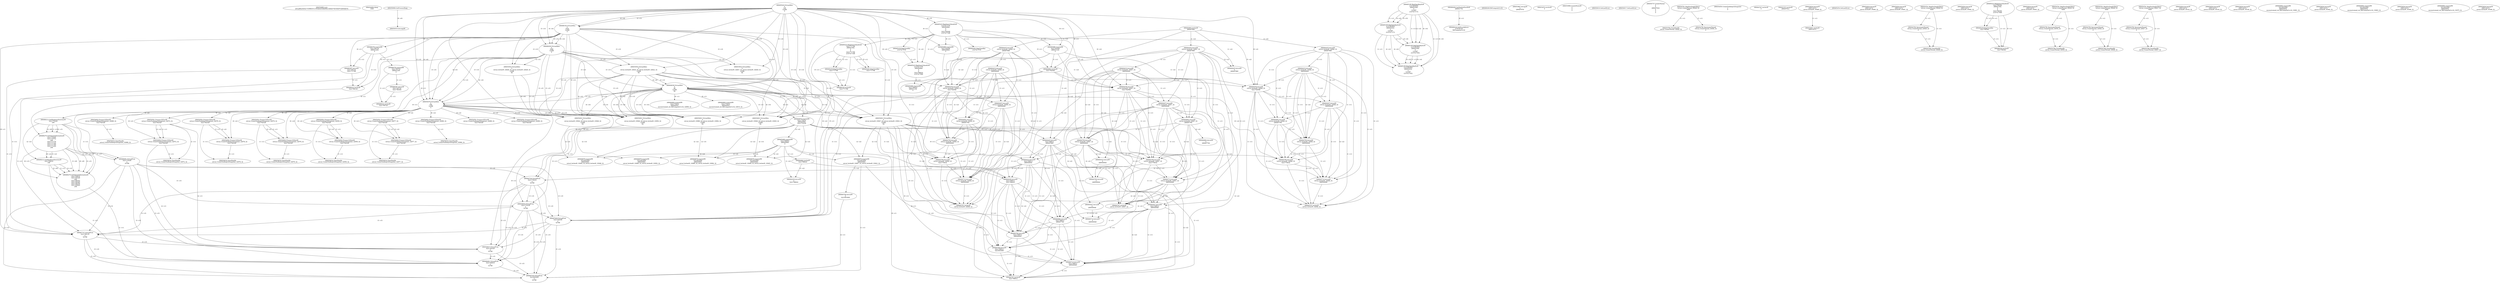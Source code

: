 // Global SCDG with merge call
digraph {
	0 [label="268454688.main
263adf82e9e0ec7e596fc01cc304db4d3dbbf0bccbfdd27d434f2972b904847b"]
	1 [label="268454699.Sleep
1000"]
	2 [label="268450908.GetProcessHeap
"]
	3 [label="268465424.VirtualAlloc
0
128
12288
4"]
	4 [label="268465190.RegOpenKeyExW
2147483650
268501000
0
131097
2147417172"]
	5 [label="268465223.RegQueryValueExW
2147417376
268500984
0
0
3221762048
2147417188"]
	3 -> 5 [label="(0-->5)"]
	6 [label="268465239.RegCloseKey
2147417376"]
	5 -> 6 [label="(1-->1)"]
	7 [label="268465489.wsprintfW
3221762048
268501104
0"]
	3 -> 7 [label="(0-->1)"]
	5 -> 7 [label="(5-->1)"]
	8 [label="268466183.VirtualAlloc
0
1024
12288
4"]
	3 -> 8 [label="(3-->3)"]
	3 -> 8 [label="(4-->4)"]
	9 [label="268466202.VirtualAlloc
0
3596
12288
4"]
	3 -> 9 [label="(3-->3)"]
	8 -> 9 [label="(3-->3)"]
	3 -> 9 [label="(4-->4)"]
	8 -> 9 [label="(4-->4)"]
	10 [label="268466212.GetWindowsDirectoryW
3221770240
256"]
	9 -> 10 [label="(0-->1)"]
	11 [label="268466270.GetVolumeInformationW
3221770240
3221770752
256
3221771776
3221771784
3221771780
3221771264
256"]
	9 -> 11 [label="(0-->1)"]
	10 -> 11 [label="(1-->1)"]
	10 -> 11 [label="(2-->3)"]
	10 -> 11 [label="(2-->8)"]
	12 [label="268465190.RegOpenKeyExW
2147483650
268501632
0
131097
2147417172"]
	4 -> 12 [label="(1-->1)"]
	4 -> 12 [label="(4-->4)"]
	4 -> 12 [label="(5-->5)"]
	13 [label="268466376.wsprintfW
3221766144
268501204
0"]
	8 -> 13 [label="(0-->1)"]
	14 [label="268466397.lstrcatW
3221766144
3221771788"]
	8 -> 14 [label="(0-->1)"]
	13 -> 14 [label="(1-->1)"]
	15 [label="268466409.GetModuleHandleW
268501752"]
	16 [label="268466416.GetProcAddress
270536744
RtlComputeCrc32"]
	15 -> 16 [label="(0-->1)"]
	17 [label="268466432.lstrlenW
3221766144"]
	8 -> 17 [label="(0-->1)"]
	13 -> 17 [label="(1-->1)"]
	14 -> 17 [label="(1-->1)"]
	18 [label="268466449.RtlComputeCrc32
"]
	19 [label="268466481.VirtualFree
3221770240
0
32768"]
	9 -> 19 [label="(0-->1)"]
	10 -> 19 [label="(1-->1)"]
	11 -> 19 [label="(1-->1)"]
	20 [label="268464882.lstrlenW
3221762048"]
	3 -> 20 [label="(0-->1)"]
	5 -> 20 [label="(5-->1)"]
	7 -> 20 [label="(1-->1)"]
	21 [label="268464893.lstrlenW
268497860"]
	22 [label="268453932.VirtualAlloc
0
retval_lstrlenW_32824_32_retval_lstrlenW_32822_32
12288
64"]
	3 -> 22 [label="(3-->3)"]
	8 -> 22 [label="(3-->3)"]
	9 -> 22 [label="(3-->3)"]
	23 [label="268453967.lstrcpyW
0
268497976"]
	24 [label="268453974.lstrlenW
0"]
	25 [label="268464425.lstrcatW
retval_lstrlenW_32847_32
268497860"]
	21 -> 25 [label="(1-->2)"]
	26 [label="268464433.lstrcatW
retval_lstrlenW_32847_32
268500944"]
	25 -> 26 [label="(1-->1)"]
	27 [label="268464439.lstrcatW
retval_lstrlenW_32847_32
3221762048"]
	25 -> 27 [label="(1-->1)"]
	26 -> 27 [label="(1-->1)"]
	3 -> 27 [label="(0-->2)"]
	5 -> 27 [label="(5-->2)"]
	7 -> 27 [label="(1-->2)"]
	20 -> 27 [label="(1-->2)"]
	28 [label="268464447.lstrcatW
retval_lstrlenW_32847_32
268500948"]
	25 -> 28 [label="(1-->1)"]
	26 -> 28 [label="(1-->1)"]
	27 -> 28 [label="(1-->1)"]
	29 [label="268464636.VirtualAlloc
0
66
12288
64"]
	3 -> 29 [label="(3-->3)"]
	8 -> 29 [label="(3-->3)"]
	9 -> 29 [label="(3-->3)"]
	22 -> 29 [label="(3-->3)"]
	22 -> 29 [label="(4-->4)"]
	30 [label="268464679.wsprintfW
3221778432
268500964
3221774336"]
	29 -> 30 [label="(0-->1)"]
	22 -> 30 [label="(0-->3)"]
	31 [label="268464692.lstrcatW
retval_lstrlenW_32847_32
268497764"]
	25 -> 31 [label="(1-->1)"]
	26 -> 31 [label="(1-->1)"]
	27 -> 31 [label="(1-->1)"]
	28 -> 31 [label="(1-->1)"]
	32 [label="268464700.lstrcatW
retval_lstrlenW_32847_32
268500944"]
	25 -> 32 [label="(1-->1)"]
	26 -> 32 [label="(1-->1)"]
	27 -> 32 [label="(1-->1)"]
	28 -> 32 [label="(1-->1)"]
	31 -> 32 [label="(1-->1)"]
	26 -> 32 [label="(2-->2)"]
	33 [label="268464706.lstrcatW
retval_lstrlenW_32847_32
3221778432"]
	25 -> 33 [label="(1-->1)"]
	26 -> 33 [label="(1-->1)"]
	27 -> 33 [label="(1-->1)"]
	28 -> 33 [label="(1-->1)"]
	31 -> 33 [label="(1-->1)"]
	32 -> 33 [label="(1-->1)"]
	29 -> 33 [label="(0-->2)"]
	30 -> 33 [label="(1-->2)"]
	34 [label="268464714.lstrcatW
retval_lstrlenW_32847_32
268500948"]
	25 -> 34 [label="(1-->1)"]
	26 -> 34 [label="(1-->1)"]
	27 -> 34 [label="(1-->1)"]
	28 -> 34 [label="(1-->1)"]
	31 -> 34 [label="(1-->1)"]
	32 -> 34 [label="(1-->1)"]
	33 -> 34 [label="(1-->1)"]
	28 -> 34 [label="(2-->2)"]
	35 [label="268464726.VirtualFree
3221778432
0
32768"]
	29 -> 35 [label="(0-->1)"]
	30 -> 35 [label="(1-->1)"]
	33 -> 35 [label="(2-->1)"]
	19 -> 35 [label="(3-->3)"]
	36 [label="268464767.lstrlenW
retval_lstrlenW_32847_32"]
	25 -> 36 [label="(1-->1)"]
	26 -> 36 [label="(1-->1)"]
	27 -> 36 [label="(1-->1)"]
	28 -> 36 [label="(1-->1)"]
	31 -> 36 [label="(1-->1)"]
	32 -> 36 [label="(1-->1)"]
	33 -> 36 [label="(1-->1)"]
	34 -> 36 [label="(1-->1)"]
	37 [label="268453998.CreateMutexW
0
0
0"]
	38 [label="268454010.GetLastError
"]
	39 [label="268454017.GetLastError
"]
	40 [label="268454043.VirtualFree
3221774336
0
32768"]
	22 -> 40 [label="(0-->1)"]
	30 -> 40 [label="(3-->1)"]
	19 -> 40 [label="(3-->3)"]
	35 -> 40 [label="(3-->3)"]
	41 [label="268467629.VirtualFree
3221762048
0
32768"]
	3 -> 41 [label="(0-->1)"]
	5 -> 41 [label="(5-->1)"]
	7 -> 41 [label="(1-->1)"]
	20 -> 41 [label="(1-->1)"]
	27 -> 41 [label="(2-->1)"]
	19 -> 41 [label="(3-->3)"]
	35 -> 41 [label="(3-->3)"]
	40 -> 41 [label="(3-->3)"]
	42 [label="268467737.VirtualFree
3221766144
0
32768"]
	8 -> 42 [label="(0-->1)"]
	13 -> 42 [label="(1-->1)"]
	14 -> 42 [label="(1-->1)"]
	17 -> 42 [label="(1-->1)"]
	19 -> 42 [label="(3-->3)"]
	35 -> 42 [label="(3-->3)"]
	40 -> 42 [label="(3-->3)"]
	41 -> 42 [label="(3-->3)"]
	43 [label="268454737.CreateThread
0
0
268447024
0
0
0"]
	44 [label="268454761.WaitForSingleObject
retval_CreateThread_32926_32
5000"]
	45 [label="268454790.CloseHandle
retval_CreateThread_32926_32"]
	44 -> 45 [label="(1-->1)"]
	46 [label="268454450.CreateToolhelp32Snapshot
2
0"]
	47 [label="268454476.VirtualAlloc
0
556
12288
4"]
	3 -> 47 [label="(3-->3)"]
	8 -> 47 [label="(3-->3)"]
	9 -> 47 [label="(3-->3)"]
	22 -> 47 [label="(3-->3)"]
	29 -> 47 [label="(3-->3)"]
	3 -> 47 [label="(4-->4)"]
	8 -> 47 [label="(4-->4)"]
	9 -> 47 [label="(4-->4)"]
	48 [label="268454501.Process32FirstW
retval_CreateToolhelp32Snapshot_32972_32
3221782528"]
	47 -> 48 [label="(0-->2)"]
	49 [label="268454533.lstrcmpiW
"]
	2 -> 49 [label="(0-->0)"]
	50 [label="268454602.Process32NextW
retval_CreateToolhelp32Snapshot_32972_32
3221782528"]
	48 -> 50 [label="(1-->1)"]
	47 -> 50 [label="(0-->2)"]
	48 -> 50 [label="(2-->2)"]
	51 [label="268454627.VirtualFree
3221782528
0
32768"]
	47 -> 51 [label="(0-->1)"]
	48 -> 51 [label="(2-->1)"]
	50 -> 51 [label="(2-->1)"]
	19 -> 51 [label="(3-->3)"]
	35 -> 51 [label="(3-->3)"]
	40 -> 51 [label="(3-->3)"]
	41 -> 51 [label="(3-->3)"]
	42 -> 51 [label="(3-->3)"]
	52 [label="268454634.CloseHandle
retval_CreateToolhelp32Snapshot_32972_32"]
	48 -> 52 [label="(1-->1)"]
	50 -> 52 [label="(1-->1)"]
	53 [label="268465190.RegOpenKeyExW
2147483650
268501000
0
131097
2147417052"]
	4 -> 53 [label="(1-->1)"]
	12 -> 53 [label="(1-->1)"]
	4 -> 53 [label="(2-->2)"]
	4 -> 53 [label="(4-->4)"]
	12 -> 53 [label="(4-->4)"]
	54 [label="268465489.wsprintfW
3221786624
268500964
0"]
	30 -> 54 [label="(2-->2)"]
	55 [label="268466212.GetWindowsDirectoryW
3221794816
256"]
	10 -> 55 [label="(2-->2)"]
	11 -> 55 [label="(3-->2)"]
	11 -> 55 [label="(8-->2)"]
	56 [label="268466270.GetVolumeInformationW
3221794816
3221795328
256
3221796352
3221796360
3221796356
3221795840
256"]
	55 -> 56 [label="(1-->1)"]
	10 -> 56 [label="(2-->3)"]
	11 -> 56 [label="(3-->3)"]
	11 -> 56 [label="(8-->3)"]
	55 -> 56 [label="(2-->3)"]
	10 -> 56 [label="(2-->8)"]
	11 -> 56 [label="(3-->8)"]
	11 -> 56 [label="(8-->8)"]
	55 -> 56 [label="(2-->8)"]
	57 [label="268465190.RegOpenKeyExW
2147483650
268501632
0
131097
2147417052"]
	4 -> 57 [label="(1-->1)"]
	12 -> 57 [label="(1-->1)"]
	53 -> 57 [label="(1-->1)"]
	12 -> 57 [label="(2-->2)"]
	4 -> 57 [label="(4-->4)"]
	12 -> 57 [label="(4-->4)"]
	53 -> 57 [label="(4-->4)"]
	53 -> 57 [label="(5-->5)"]
	58 [label="268466376.wsprintfW
3221790720
268501204
0"]
	13 -> 58 [label="(2-->2)"]
	59 [label="268466397.lstrcatW
3221790720
3221796364"]
	58 -> 59 [label="(1-->1)"]
	60 [label="268466432.lstrlenW
3221790720"]
	58 -> 60 [label="(1-->1)"]
	59 -> 60 [label="(1-->1)"]
	61 [label="268466481.VirtualFree
3221794816
0
32768"]
	55 -> 61 [label="(1-->1)"]
	56 -> 61 [label="(1-->1)"]
	19 -> 61 [label="(3-->3)"]
	35 -> 61 [label="(3-->3)"]
	40 -> 61 [label="(3-->3)"]
	41 -> 61 [label="(3-->3)"]
	42 -> 61 [label="(3-->3)"]
	51 -> 61 [label="(3-->3)"]
	62 [label="268464882.lstrlenW
3221786624"]
	54 -> 62 [label="(1-->1)"]
	63 [label="268452641.VirtualAlloc
0
retval_lstrlenW_33947_32_retval_lstrlenW_33943_32
12288
64"]
	3 -> 63 [label="(3-->3)"]
	8 -> 63 [label="(3-->3)"]
	9 -> 63 [label="(3-->3)"]
	22 -> 63 [label="(3-->3)"]
	29 -> 63 [label="(3-->3)"]
	47 -> 63 [label="(3-->3)"]
	22 -> 63 [label="(4-->4)"]
	29 -> 63 [label="(4-->4)"]
	64 [label="268464425.lstrcatW
0
268497860"]
	21 -> 64 [label="(1-->2)"]
	25 -> 64 [label="(2-->2)"]
	65 [label="268464433.lstrcatW
0
268500944"]
	26 -> 65 [label="(2-->2)"]
	32 -> 65 [label="(2-->2)"]
	66 [label="268464439.lstrcatW
0
3221786624"]
	54 -> 66 [label="(1-->2)"]
	62 -> 66 [label="(1-->2)"]
	67 [label="268464447.lstrcatW
0
268500948"]
	28 -> 67 [label="(2-->2)"]
	34 -> 67 [label="(2-->2)"]
	68 [label="268464679.wsprintfW
3221803008
268500964
retval_lstrlenW_33947_32_retval_lstrlenW_33943_32"]
	30 -> 68 [label="(2-->2)"]
	54 -> 68 [label="(2-->2)"]
	63 -> 68 [label="(2-->3)"]
	69 [label="268464692.lstrcatW
0
268497764"]
	31 -> 69 [label="(2-->2)"]
	70 [label="268464700.lstrcatW
0
268500944"]
	26 -> 70 [label="(2-->2)"]
	32 -> 70 [label="(2-->2)"]
	65 -> 70 [label="(2-->2)"]
	71 [label="268464706.lstrcatW
0
3221803008"]
	68 -> 71 [label="(1-->2)"]
	72 [label="268464714.lstrcatW
0
268500948"]
	28 -> 72 [label="(2-->2)"]
	34 -> 72 [label="(2-->2)"]
	67 -> 72 [label="(2-->2)"]
	73 [label="268464726.VirtualFree
3221803008
0
32768"]
	68 -> 73 [label="(1-->1)"]
	71 -> 73 [label="(2-->1)"]
	19 -> 73 [label="(3-->3)"]
	35 -> 73 [label="(3-->3)"]
	40 -> 73 [label="(3-->3)"]
	41 -> 73 [label="(3-->3)"]
	42 -> 73 [label="(3-->3)"]
	51 -> 73 [label="(3-->3)"]
	61 -> 73 [label="(3-->3)"]
	74 [label="268464767.lstrlenW
0"]
	75 [label="268452707.lstrlenW
268497912"]
	76 [label="268452834.lstrcpyW
268510272
retval_lstrlenW_35489_32"]
	77 [label="268452841.lstrlenW
268510272"]
	76 -> 77 [label="(1-->1)"]
	78 [label="268465223.RegQueryValueExW
3221771788
268501592
0
0
3221771788
2147417188"]
	5 -> 78 [label="(6-->6)"]
	79 [label="268465254.GetLastError
"]
	80 [label="268465263.RegCloseKey
3221771788"]
	78 -> 80 [label="(1-->1)"]
	78 -> 80 [label="(5-->1)"]
	81 [label="268453932.VirtualAlloc
0
retval_lstrlenW_32826_32_retval_lstrlenW_32828_32
12288
64"]
	3 -> 81 [label="(3-->3)"]
	8 -> 81 [label="(3-->3)"]
	9 -> 81 [label="(3-->3)"]
	82 [label="268464425.lstrcatW
retval_lstrlenW_32848_32
268497860"]
	21 -> 82 [label="(1-->2)"]
	83 [label="268464433.lstrcatW
retval_lstrlenW_32848_32
268500944"]
	82 -> 83 [label="(1-->1)"]
	84 [label="268464439.lstrcatW
retval_lstrlenW_32848_32
3221762048"]
	82 -> 84 [label="(1-->1)"]
	83 -> 84 [label="(1-->1)"]
	3 -> 84 [label="(0-->2)"]
	5 -> 84 [label="(5-->2)"]
	7 -> 84 [label="(1-->2)"]
	20 -> 84 [label="(1-->2)"]
	85 [label="268464447.lstrcatW
retval_lstrlenW_32848_32
268500948"]
	82 -> 85 [label="(1-->1)"]
	83 -> 85 [label="(1-->1)"]
	84 -> 85 [label="(1-->1)"]
	86 [label="268464692.lstrcatW
retval_lstrlenW_32848_32
268497764"]
	82 -> 86 [label="(1-->1)"]
	83 -> 86 [label="(1-->1)"]
	84 -> 86 [label="(1-->1)"]
	85 -> 86 [label="(1-->1)"]
	87 [label="268464700.lstrcatW
retval_lstrlenW_32848_32
268500944"]
	82 -> 87 [label="(1-->1)"]
	83 -> 87 [label="(1-->1)"]
	84 -> 87 [label="(1-->1)"]
	85 -> 87 [label="(1-->1)"]
	86 -> 87 [label="(1-->1)"]
	83 -> 87 [label="(2-->2)"]
	88 [label="268464706.lstrcatW
retval_lstrlenW_32848_32
3221778432"]
	82 -> 88 [label="(1-->1)"]
	83 -> 88 [label="(1-->1)"]
	84 -> 88 [label="(1-->1)"]
	85 -> 88 [label="(1-->1)"]
	86 -> 88 [label="(1-->1)"]
	87 -> 88 [label="(1-->1)"]
	29 -> 88 [label="(0-->2)"]
	30 -> 88 [label="(1-->2)"]
	89 [label="268464714.lstrcatW
retval_lstrlenW_32848_32
268500948"]
	82 -> 89 [label="(1-->1)"]
	83 -> 89 [label="(1-->1)"]
	84 -> 89 [label="(1-->1)"]
	85 -> 89 [label="(1-->1)"]
	86 -> 89 [label="(1-->1)"]
	87 -> 89 [label="(1-->1)"]
	88 -> 89 [label="(1-->1)"]
	85 -> 89 [label="(2-->2)"]
	90 [label="268464767.lstrlenW
retval_lstrlenW_32848_32"]
	82 -> 90 [label="(1-->1)"]
	83 -> 90 [label="(1-->1)"]
	84 -> 90 [label="(1-->1)"]
	85 -> 90 [label="(1-->1)"]
	86 -> 90 [label="(1-->1)"]
	87 -> 90 [label="(1-->1)"]
	88 -> 90 [label="(1-->1)"]
	89 -> 90 [label="(1-->1)"]
	91 [label="268454501.Process32FirstW
retval_CreateToolhelp32Snapshot_32959_32
3221782528"]
	47 -> 91 [label="(0-->2)"]
	92 [label="268454602.Process32NextW
retval_CreateToolhelp32Snapshot_32959_32
3221782528"]
	91 -> 92 [label="(1-->1)"]
	47 -> 92 [label="(0-->2)"]
	91 -> 92 [label="(2-->2)"]
	93 [label="268454634.CloseHandle
retval_CreateToolhelp32Snapshot_32959_32"]
	91 -> 93 [label="(1-->1)"]
	92 -> 93 [label="(1-->1)"]
	94 [label="268452641.VirtualAlloc
0
retval_lstrlenW_33944_32_retval_lstrlenW_33948_32
12288
64"]
	3 -> 94 [label="(3-->3)"]
	8 -> 94 [label="(3-->3)"]
	9 -> 94 [label="(3-->3)"]
	29 -> 94 [label="(3-->3)"]
	47 -> 94 [label="(3-->3)"]
	81 -> 94 [label="(3-->3)"]
	29 -> 94 [label="(4-->4)"]
	81 -> 94 [label="(4-->4)"]
	95 [label="268464679.wsprintfW
3221803008
268500964
retval_lstrlenW_33944_32_retval_lstrlenW_33948_32"]
	30 -> 95 [label="(2-->2)"]
	54 -> 95 [label="(2-->2)"]
	94 -> 95 [label="(2-->3)"]
	96 [label="268452834.lstrcpyW
268510272
retval_lstrlenW_35490_32"]
	97 [label="268454780.TerminateThread
retval_CreateThread_32926_32
0"]
	44 -> 97 [label="(1-->1)"]
	98 [label="268454501.Process32FirstW
retval_CreateToolhelp32Snapshot_32977_32
3221782528"]
	47 -> 98 [label="(0-->2)"]
	99 [label="268454602.Process32NextW
retval_CreateToolhelp32Snapshot_32977_32
3221782528"]
	98 -> 99 [label="(1-->1)"]
	47 -> 99 [label="(0-->2)"]
	98 -> 99 [label="(2-->2)"]
	100 [label="268454634.CloseHandle
retval_CreateToolhelp32Snapshot_32977_32"]
	98 -> 100 [label="(1-->1)"]
	99 -> 100 [label="(1-->1)"]
	101 [label="268452641.VirtualAlloc
0
retval_lstrlenW_33949_32_retval_lstrlenW_33945_32
12288
64"]
	3 -> 101 [label="(3-->3)"]
	8 -> 101 [label="(3-->3)"]
	9 -> 101 [label="(3-->3)"]
	22 -> 101 [label="(3-->3)"]
	29 -> 101 [label="(3-->3)"]
	47 -> 101 [label="(3-->3)"]
	22 -> 101 [label="(4-->4)"]
	29 -> 101 [label="(4-->4)"]
	102 [label="268464679.wsprintfW
3221803008
268500964
retval_lstrlenW_33949_32_retval_lstrlenW_33945_32"]
	30 -> 102 [label="(2-->2)"]
	54 -> 102 [label="(2-->2)"]
	101 -> 102 [label="(2-->3)"]
	103 [label="268452834.lstrcpyW
268510272
retval_lstrlenW_35491_32"]
	104 [label="268464662.wsprintfW
3221778432
268500952
unconstrained_ret_RtlComputeCrc32_32806_32"]
	29 -> 104 [label="(0-->1)"]
	105 [label="268454761.WaitForSingleObject
retval_CreateThread_32929_32
5000"]
	106 [label="268454780.TerminateThread
retval_CreateThread_32929_32
0"]
	105 -> 106 [label="(1-->1)"]
	107 [label="268454790.CloseHandle
retval_CreateThread_32929_32"]
	105 -> 107 [label="(1-->1)"]
	106 -> 107 [label="(1-->1)"]
	108 [label="268454501.Process32FirstW
retval_CreateToolhelp32Snapshot_32978_32
3221782528"]
	47 -> 108 [label="(0-->2)"]
	109 [label="268454602.Process32NextW
retval_CreateToolhelp32Snapshot_32978_32
3221782528"]
	108 -> 109 [label="(1-->1)"]
	47 -> 109 [label="(0-->2)"]
	108 -> 109 [label="(2-->2)"]
	110 [label="268454634.CloseHandle
retval_CreateToolhelp32Snapshot_32978_32"]
	108 -> 110 [label="(1-->1)"]
	109 -> 110 [label="(1-->1)"]
	111 [label="268452641.VirtualAlloc
0
retval_lstrlenW_33946_32_retval_lstrlenW_33950_32
12288
64"]
	3 -> 111 [label="(3-->3)"]
	8 -> 111 [label="(3-->3)"]
	9 -> 111 [label="(3-->3)"]
	22 -> 111 [label="(3-->3)"]
	29 -> 111 [label="(3-->3)"]
	47 -> 111 [label="(3-->3)"]
	22 -> 111 [label="(4-->4)"]
	29 -> 111 [label="(4-->4)"]
	112 [label="268464679.wsprintfW
3221803008
268500964
retval_lstrlenW_33946_32_retval_lstrlenW_33950_32"]
	54 -> 112 [label="(2-->2)"]
	111 -> 112 [label="(2-->3)"]
	113 [label="268452834.lstrcpyW
268510272
retval_lstrlenW_35492_32"]
	114 [label="268465223.RegQueryValueExW
3221796364
268501592
0
0
3221796364
2147417068"]
	115 [label="268465239.RegCloseKey
3221796364"]
	114 -> 115 [label="(1-->1)"]
	114 -> 115 [label="(5-->1)"]
	116 [label="268466320.lstrlenW
3221796364"]
	114 -> 116 [label="(1-->1)"]
	114 -> 116 [label="(5-->1)"]
	115 -> 116 [label="(1-->1)"]
	117 [label="268452641.VirtualAlloc
0
retval_lstrlenW_33989_32_retval_lstrlenW_33994_32
12288
64"]
	3 -> 117 [label="(3-->3)"]
	8 -> 117 [label="(3-->3)"]
	9 -> 117 [label="(3-->3)"]
	22 -> 117 [label="(3-->3)"]
	29 -> 117 [label="(3-->3)"]
	47 -> 117 [label="(3-->3)"]
	22 -> 117 [label="(4-->4)"]
	29 -> 117 [label="(4-->4)"]
	118 [label="268464679.wsprintfW
3221803008
268500964
retval_lstrlenW_33989_32_retval_lstrlenW_33994_32"]
	30 -> 118 [label="(2-->2)"]
	54 -> 118 [label="(2-->2)"]
	117 -> 118 [label="(2-->3)"]
	119 [label="268452834.lstrcpyW
268510272
retval_lstrlenW_35493_32"]
	120 [label="268465239.RegCloseKey
3221771788"]
	78 -> 120 [label="(1-->1)"]
	78 -> 120 [label="(5-->1)"]
	121 [label="268466320.lstrlenW
3221771788"]
	78 -> 121 [label="(1-->1)"]
	78 -> 121 [label="(5-->1)"]
	120 -> 121 [label="(1-->1)"]
	122 [label="268465263.RegCloseKey
2147417376"]
	5 -> 122 [label="(1-->1)"]
	123 [label="268465489.wsprintfW
3221762048
268500964
0"]
	3 -> 123 [label="(0-->1)"]
	5 -> 123 [label="(5-->1)"]
	124 [label="268464662.wsprintfW
3221778432
268500952
unconstrained_ret_RtlComputeCrc32_32814_32"]
	29 -> 124 [label="(0-->1)"]
	125 [label="268454761.WaitForSingleObject
retval_CreateThread_32930_32
5000"]
	126 [label="268454780.TerminateThread
retval_CreateThread_32930_32
0"]
	125 -> 126 [label="(1-->1)"]
	127 [label="268454790.CloseHandle
retval_CreateThread_32930_32"]
	125 -> 127 [label="(1-->1)"]
	126 -> 127 [label="(1-->1)"]
	128 [label="268454501.Process32FirstW
retval_CreateToolhelp32Snapshot_32979_32
3221782528"]
	47 -> 128 [label="(0-->2)"]
	129 [label="268454602.Process32NextW
retval_CreateToolhelp32Snapshot_32979_32
3221782528"]
	128 -> 129 [label="(1-->1)"]
	47 -> 129 [label="(0-->2)"]
	128 -> 129 [label="(2-->2)"]
	130 [label="268454634.CloseHandle
retval_CreateToolhelp32Snapshot_32979_32"]
	128 -> 130 [label="(1-->1)"]
	129 -> 130 [label="(1-->1)"]
	131 [label="268453932.VirtualAlloc
0
retval_lstrlenW_32827_32_retval_lstrlenW_32829_32
12288
64"]
	3 -> 131 [label="(3-->3)"]
	8 -> 131 [label="(3-->3)"]
	9 -> 131 [label="(3-->3)"]
	132 [label="268464425.lstrcatW
retval_lstrlenW_32849_32
268497860"]
	21 -> 132 [label="(1-->2)"]
	133 [label="268464433.lstrcatW
retval_lstrlenW_32849_32
268500944"]
	132 -> 133 [label="(1-->1)"]
	134 [label="268464439.lstrcatW
retval_lstrlenW_32849_32
3221762048"]
	132 -> 134 [label="(1-->1)"]
	133 -> 134 [label="(1-->1)"]
	3 -> 134 [label="(0-->2)"]
	5 -> 134 [label="(5-->2)"]
	20 -> 134 [label="(1-->2)"]
	123 -> 134 [label="(1-->2)"]
	135 [label="268464447.lstrcatW
retval_lstrlenW_32849_32
268500948"]
	132 -> 135 [label="(1-->1)"]
	133 -> 135 [label="(1-->1)"]
	134 -> 135 [label="(1-->1)"]
	136 [label="268464692.lstrcatW
retval_lstrlenW_32849_32
268497764"]
	132 -> 136 [label="(1-->1)"]
	133 -> 136 [label="(1-->1)"]
	134 -> 136 [label="(1-->1)"]
	135 -> 136 [label="(1-->1)"]
	137 [label="268464700.lstrcatW
retval_lstrlenW_32849_32
268500944"]
	132 -> 137 [label="(1-->1)"]
	133 -> 137 [label="(1-->1)"]
	134 -> 137 [label="(1-->1)"]
	135 -> 137 [label="(1-->1)"]
	136 -> 137 [label="(1-->1)"]
	133 -> 137 [label="(2-->2)"]
	138 [label="268464706.lstrcatW
retval_lstrlenW_32849_32
3221778432"]
	132 -> 138 [label="(1-->1)"]
	133 -> 138 [label="(1-->1)"]
	134 -> 138 [label="(1-->1)"]
	135 -> 138 [label="(1-->1)"]
	136 -> 138 [label="(1-->1)"]
	137 -> 138 [label="(1-->1)"]
	29 -> 138 [label="(0-->2)"]
	30 -> 138 [label="(1-->2)"]
	139 [label="268464714.lstrcatW
retval_lstrlenW_32849_32
268500948"]
	132 -> 139 [label="(1-->1)"]
	133 -> 139 [label="(1-->1)"]
	134 -> 139 [label="(1-->1)"]
	135 -> 139 [label="(1-->1)"]
	136 -> 139 [label="(1-->1)"]
	137 -> 139 [label="(1-->1)"]
	138 -> 139 [label="(1-->1)"]
	135 -> 139 [label="(2-->2)"]
	140 [label="268464767.lstrlenW
retval_lstrlenW_32849_32"]
	132 -> 140 [label="(1-->1)"]
	133 -> 140 [label="(1-->1)"]
	134 -> 140 [label="(1-->1)"]
	135 -> 140 [label="(1-->1)"]
	136 -> 140 [label="(1-->1)"]
	137 -> 140 [label="(1-->1)"]
	138 -> 140 [label="(1-->1)"]
	139 -> 140 [label="(1-->1)"]
	141 [label="268454761.WaitForSingleObject
retval_CreateThread_32928_32
5000"]
	142 [label="268454780.TerminateThread
retval_CreateThread_32928_32
0"]
	141 -> 142 [label="(1-->1)"]
	143 [label="268454790.CloseHandle
retval_CreateThread_32928_32"]
	141 -> 143 [label="(1-->1)"]
	142 -> 143 [label="(1-->1)"]
	144 [label="268454602.Process32NextW
retval_CreateToolhelp32Snapshot_32989_32
3221782528"]
	47 -> 144 [label="(0-->2)"]
	145 [label="268454634.CloseHandle
retval_CreateToolhelp32Snapshot_32989_32"]
	144 -> 145 [label="(1-->1)"]
	146 [label="268454761.WaitForSingleObject
retval_CreateThread_32927_32
5000"]
	147 [label="268454780.TerminateThread
retval_CreateThread_32927_32
0"]
	146 -> 147 [label="(1-->1)"]
	148 [label="268454790.CloseHandle
retval_CreateThread_32927_32"]
	146 -> 148 [label="(1-->1)"]
	147 -> 148 [label="(1-->1)"]
	149 [label="268454602.Process32NextW
retval_CreateToolhelp32Snapshot_32990_32
3221782528"]
	47 -> 149 [label="(0-->2)"]
	150 [label="268454634.CloseHandle
retval_CreateToolhelp32Snapshot_32990_32"]
	149 -> 150 [label="(1-->1)"]
	151 [label="268465223.RegQueryValueExW
2147417376
268500984
0
0
3221786624
2147417068"]
	5 -> 151 [label="(1-->1)"]
	6 -> 151 [label="(1-->1)"]
	5 -> 151 [label="(2-->2)"]
	152 [label="268465489.wsprintfW
3221786624
268501104
0"]
	151 -> 152 [label="(5-->1)"]
	7 -> 152 [label="(2-->2)"]
	153 [label="268464425.lstrcatW
3221798912
268497860"]
	63 -> 153 [label="(0-->1)"]
	21 -> 153 [label="(1-->2)"]
	25 -> 153 [label="(2-->2)"]
	154 [label="268464433.lstrcatW
3221798912
268500944"]
	63 -> 154 [label="(0-->1)"]
	153 -> 154 [label="(1-->1)"]
	26 -> 154 [label="(2-->2)"]
	32 -> 154 [label="(2-->2)"]
	155 [label="268464439.lstrcatW
3221798912
3221786624"]
	63 -> 155 [label="(0-->1)"]
	153 -> 155 [label="(1-->1)"]
	154 -> 155 [label="(1-->1)"]
	54 -> 155 [label="(1-->2)"]
	62 -> 155 [label="(1-->2)"]
	156 [label="268464447.lstrcatW
3221798912
268500948"]
	63 -> 156 [label="(0-->1)"]
	153 -> 156 [label="(1-->1)"]
	154 -> 156 [label="(1-->1)"]
	155 -> 156 [label="(1-->1)"]
	28 -> 156 [label="(2-->2)"]
	34 -> 156 [label="(2-->2)"]
	157 [label="268464692.lstrcatW
3221798912
268497764"]
	63 -> 157 [label="(0-->1)"]
	153 -> 157 [label="(1-->1)"]
	154 -> 157 [label="(1-->1)"]
	155 -> 157 [label="(1-->1)"]
	156 -> 157 [label="(1-->1)"]
	31 -> 157 [label="(2-->2)"]
	158 [label="268464700.lstrcatW
3221798912
268500944"]
	63 -> 158 [label="(0-->1)"]
	153 -> 158 [label="(1-->1)"]
	154 -> 158 [label="(1-->1)"]
	155 -> 158 [label="(1-->1)"]
	156 -> 158 [label="(1-->1)"]
	157 -> 158 [label="(1-->1)"]
	26 -> 158 [label="(2-->2)"]
	32 -> 158 [label="(2-->2)"]
	154 -> 158 [label="(2-->2)"]
	159 [label="268464706.lstrcatW
3221798912
3221803008"]
	63 -> 159 [label="(0-->1)"]
	153 -> 159 [label="(1-->1)"]
	154 -> 159 [label="(1-->1)"]
	155 -> 159 [label="(1-->1)"]
	156 -> 159 [label="(1-->1)"]
	157 -> 159 [label="(1-->1)"]
	158 -> 159 [label="(1-->1)"]
	68 -> 159 [label="(1-->2)"]
	160 [label="268464714.lstrcatW
3221798912
268500948"]
	63 -> 160 [label="(0-->1)"]
	153 -> 160 [label="(1-->1)"]
	154 -> 160 [label="(1-->1)"]
	155 -> 160 [label="(1-->1)"]
	156 -> 160 [label="(1-->1)"]
	157 -> 160 [label="(1-->1)"]
	158 -> 160 [label="(1-->1)"]
	159 -> 160 [label="(1-->1)"]
	28 -> 160 [label="(2-->2)"]
	34 -> 160 [label="(2-->2)"]
	156 -> 160 [label="(2-->2)"]
	161 [label="268464767.lstrlenW
3221798912"]
	63 -> 161 [label="(0-->1)"]
	153 -> 161 [label="(1-->1)"]
	154 -> 161 [label="(1-->1)"]
	155 -> 161 [label="(1-->1)"]
	156 -> 161 [label="(1-->1)"]
	157 -> 161 [label="(1-->1)"]
	158 -> 161 [label="(1-->1)"]
	159 -> 161 [label="(1-->1)"]
	160 -> 161 [label="(1-->1)"]
	162 [label="268452834.lstrcpyW
268510272
retval_lstrlenW_35332_32"]
	163 [label="268452834.lstrcpyW
268510272
retval_lstrlenW_35334_32"]
	164 [label="268452834.lstrcpyW
268510272
retval_lstrlenW_35336_32"]
	165 [label="268464662.wsprintfW
3221803008
268500952
unconstrained_ret_RtlComputeCrc32_33891_32"]
	166 [label="268452834.lstrcpyW
268510272
retval_lstrlenW_35392_32"]
	167 [label="268464662.wsprintfW
3221803008
268500952
unconstrained_ret_RtlComputeCrc32_33893_32"]
	168 [label="268452834.lstrcpyW
268510272
retval_lstrlenW_35394_32"]
	169 [label="268464662.wsprintfW
3221803008
268500952
unconstrained_ret_RtlComputeCrc32_33975_32"]
	170 [label="268452834.lstrcpyW
268510272
retval_lstrlenW_35396_32"]
	171 [label="268454501.Process32FirstW
retval_CreateToolhelp32Snapshot_32989_32
3221782528"]
	47 -> 171 [label="(0-->2)"]
	172 [label="268454501.Process32FirstW
retval_CreateToolhelp32Snapshot_32990_32
3221782528"]
	47 -> 172 [label="(0-->2)"]
}
